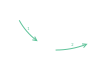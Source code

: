 <?xml version="1.0" encoding="UTF-8"?>
<dia:diagram xmlns:dia="http://www.lysator.liu.se/~alla/dia/">
  <dia:layer name="Hintergrund" visible="true" connectable="true" active="true">
    <dia:object type="Standard - Ellipse" version="0" id="O0">
      <dia:attribute name="obj_pos">
        <dia:point val="0.042,0.1"/>
      </dia:attribute>
      <dia:attribute name="obj_bb">
        <dia:rectangle val="-0.009,0.05;1.091,1.15"/>
      </dia:attribute>
      <dia:attribute name="elem_corner">
        <dia:point val="0.042,0.1"/>
      </dia:attribute>
      <dia:attribute name="elem_width">
        <dia:real val="1.0"/>
      </dia:attribute>
      <dia:attribute name="elem_height">
        <dia:real val="1"/>
      </dia:attribute>
      <dia:attribute name="border_color">
        <dia:color val="#ffffffff"/>
      </dia:attribute>
      <dia:attribute name="inner_color">
        <dia:color val="#00000000"/>
      </dia:attribute>
      <dia:attribute name="show_background">
        <dia:boolean val="false"/>
      </dia:attribute>
    </dia:object>
    <dia:object type="Standard - Ellipse" version="0" id="O1">
      <dia:attribute name="obj_pos">
        <dia:point val="0.342,0.4"/>
      </dia:attribute>
      <dia:attribute name="obj_bb">
        <dia:rectangle val="0.291,0.35;0.791,0.85"/>
      </dia:attribute>
      <dia:attribute name="elem_corner">
        <dia:point val="0.342,0.4"/>
      </dia:attribute>
      <dia:attribute name="elem_width">
        <dia:real val="0.4"/>
      </dia:attribute>
      <dia:attribute name="elem_height">
        <dia:real val="0.4"/>
      </dia:attribute>
      <dia:attribute name="border_color">
        <dia:color val="#ffffffff"/>
      </dia:attribute>
      <dia:attribute name="inner_color">
        <dia:color val="#00000000"/>
      </dia:attribute>
      <dia:attribute name="show_background">
        <dia:boolean val="false"/>
      </dia:attribute>
    </dia:object>
    <dia:object type="Standard - Line" version="0" id="O2">
      <dia:attribute name="obj_pos">
        <dia:point val="1,0.4"/>
      </dia:attribute>
      <dia:attribute name="obj_bb">
        <dia:rectangle val="0.491,0.35;1.05,0.45"/>
      </dia:attribute>
      <dia:attribute name="conn_endpoints">
        <dia:point val="1,0.4"/>
        <dia:point val="0.541,0.4"/>
      </dia:attribute>
      <dia:attribute name="numcp">
        <dia:int val="1"/>
      </dia:attribute>
      <dia:attribute name="line_color">
        <dia:color val="#ffffffff"/>
      </dia:attribute>
      <dia:attribute name="line_caps">
        <dia:enum val="1"/>
      </dia:attribute>
      <dia:connections>
        <dia:connection handle="1" to="O1" connection="1"/>
      </dia:connections>
    </dia:object>
    <dia:object type="Standard - Line" version="0" id="O3">
      <dia:attribute name="obj_pos">
        <dia:point val="0.139,0.303"/>
      </dia:attribute>
      <dia:attribute name="obj_bb">
        <dia:rectangle val="0.071,0.235;0.437,0.768"/>
      </dia:attribute>
      <dia:attribute name="conn_endpoints">
        <dia:point val="0.139,0.303"/>
        <dia:point val="0.368,0.7"/>
      </dia:attribute>
      <dia:attribute name="numcp">
        <dia:int val="1"/>
      </dia:attribute>
      <dia:attribute name="line_color">
        <dia:color val="#ffffffff"/>
      </dia:attribute>
      <dia:attribute name="line_caps">
        <dia:enum val="1"/>
      </dia:attribute>
    </dia:object>
    <dia:object type="Standard - Line" version="0" id="O4">
      <dia:attribute name="obj_pos">
        <dia:point val="0.485,1.097"/>
      </dia:attribute>
      <dia:attribute name="obj_bb">
        <dia:rectangle val="0.417,0.632;0.783,1.165"/>
      </dia:attribute>
      <dia:attribute name="conn_endpoints">
        <dia:point val="0.485,1.097"/>
        <dia:point val="0.715,0.7"/>
      </dia:attribute>
      <dia:attribute name="numcp">
        <dia:int val="1"/>
      </dia:attribute>
      <dia:attribute name="line_color">
        <dia:color val="#ffffffff"/>
      </dia:attribute>
      <dia:attribute name="line_caps">
        <dia:enum val="1"/>
      </dia:attribute>
    </dia:object>
    <dia:object type="Standard - Box" version="0" id="O5">
      <dia:attribute name="obj_pos">
        <dia:point val="1.8,2.1"/>
      </dia:attribute>
      <dia:attribute name="obj_bb">
        <dia:rectangle val="1.75,2.05;2.65,2.95"/>
      </dia:attribute>
      <dia:attribute name="elem_corner">
        <dia:point val="1.8,2.1"/>
      </dia:attribute>
      <dia:attribute name="elem_width">
        <dia:real val="0.8"/>
      </dia:attribute>
      <dia:attribute name="elem_height">
        <dia:real val="0.8"/>
      </dia:attribute>
      <dia:attribute name="border_color">
        <dia:color val="#ffffffff"/>
      </dia:attribute>
      <dia:attribute name="inner_color">
        <dia:color val="#00000000"/>
      </dia:attribute>
      <dia:attribute name="show_background">
        <dia:boolean val="false"/>
      </dia:attribute>
      <dia:attribute name="line_join">
        <dia:enum val="1"/>
      </dia:attribute>
      <dia:attribute name="corner_radius">
        <dia:real val="0.1"/>
      </dia:attribute>
    </dia:object>
    <dia:object type="Standard - Box" version="0" id="O6">
      <dia:attribute name="obj_pos">
        <dia:point val="2.05,2.35"/>
      </dia:attribute>
      <dia:attribute name="obj_bb">
        <dia:rectangle val="2,2.3;2.4,2.7"/>
      </dia:attribute>
      <dia:attribute name="elem_corner">
        <dia:point val="2.05,2.35"/>
      </dia:attribute>
      <dia:attribute name="elem_width">
        <dia:real val="0.3"/>
      </dia:attribute>
      <dia:attribute name="elem_height">
        <dia:real val="0.3"/>
      </dia:attribute>
      <dia:attribute name="border_color">
        <dia:color val="#ffffffff"/>
      </dia:attribute>
      <dia:attribute name="inner_color">
        <dia:color val="#00000000"/>
      </dia:attribute>
      <dia:attribute name="show_background">
        <dia:boolean val="false"/>
      </dia:attribute>
      <dia:attribute name="line_join">
        <dia:enum val="1"/>
      </dia:attribute>
    </dia:object>
    <dia:object type="Standard - Line" version="0" id="O7">
      <dia:attribute name="obj_pos">
        <dia:point val="2.05,1.95"/>
      </dia:attribute>
      <dia:attribute name="obj_bb">
        <dia:rectangle val="2,1.9;2.1,2.15"/>
      </dia:attribute>
      <dia:attribute name="conn_endpoints">
        <dia:point val="2.05,1.95"/>
        <dia:point val="2.05,2.1"/>
      </dia:attribute>
      <dia:attribute name="numcp">
        <dia:int val="1"/>
      </dia:attribute>
      <dia:attribute name="line_color">
        <dia:color val="#ffffffff"/>
      </dia:attribute>
      <dia:attribute name="line_caps">
        <dia:enum val="1"/>
      </dia:attribute>
    </dia:object>
    <dia:object type="Standard - Line" version="0" id="O8">
      <dia:attribute name="obj_pos">
        <dia:point val="2.35,1.95"/>
      </dia:attribute>
      <dia:attribute name="obj_bb">
        <dia:rectangle val="2.3,1.9;2.4,2.15"/>
      </dia:attribute>
      <dia:attribute name="conn_endpoints">
        <dia:point val="2.35,1.95"/>
        <dia:point val="2.35,2.1"/>
      </dia:attribute>
      <dia:attribute name="numcp">
        <dia:int val="1"/>
      </dia:attribute>
      <dia:attribute name="line_color">
        <dia:color val="#ffffffff"/>
      </dia:attribute>
      <dia:attribute name="line_caps">
        <dia:enum val="1"/>
      </dia:attribute>
    </dia:object>
    <dia:object type="Standard - Line" version="0" id="O9">
      <dia:attribute name="obj_pos">
        <dia:point val="2.05,2.9"/>
      </dia:attribute>
      <dia:attribute name="obj_bb">
        <dia:rectangle val="2,2.85;2.1,3.1"/>
      </dia:attribute>
      <dia:attribute name="conn_endpoints">
        <dia:point val="2.05,2.9"/>
        <dia:point val="2.05,3.05"/>
      </dia:attribute>
      <dia:attribute name="numcp">
        <dia:int val="1"/>
      </dia:attribute>
      <dia:attribute name="line_color">
        <dia:color val="#ffffffff"/>
      </dia:attribute>
      <dia:attribute name="line_caps">
        <dia:enum val="1"/>
      </dia:attribute>
    </dia:object>
    <dia:object type="Standard - Line" version="0" id="O10">
      <dia:attribute name="obj_pos">
        <dia:point val="2.35,2.9"/>
      </dia:attribute>
      <dia:attribute name="obj_bb">
        <dia:rectangle val="2.3,2.85;2.4,3.1"/>
      </dia:attribute>
      <dia:attribute name="conn_endpoints">
        <dia:point val="2.35,2.9"/>
        <dia:point val="2.35,3.05"/>
      </dia:attribute>
      <dia:attribute name="numcp">
        <dia:int val="1"/>
      </dia:attribute>
      <dia:attribute name="line_color">
        <dia:color val="#ffffffff"/>
      </dia:attribute>
      <dia:attribute name="line_caps">
        <dia:enum val="1"/>
      </dia:attribute>
    </dia:object>
    <dia:object type="Standard - Line" version="0" id="O11">
      <dia:attribute name="obj_pos">
        <dia:point val="2.6,2.35"/>
      </dia:attribute>
      <dia:attribute name="obj_bb">
        <dia:rectangle val="2.55,2.3;2.8,2.4"/>
      </dia:attribute>
      <dia:attribute name="conn_endpoints">
        <dia:point val="2.6,2.35"/>
        <dia:point val="2.75,2.35"/>
      </dia:attribute>
      <dia:attribute name="numcp">
        <dia:int val="1"/>
      </dia:attribute>
      <dia:attribute name="line_color">
        <dia:color val="#ffffffff"/>
      </dia:attribute>
      <dia:attribute name="line_caps">
        <dia:enum val="1"/>
      </dia:attribute>
    </dia:object>
    <dia:object type="Standard - Line" version="0" id="O12">
      <dia:attribute name="obj_pos">
        <dia:point val="2.6,2.6"/>
      </dia:attribute>
      <dia:attribute name="obj_bb">
        <dia:rectangle val="2.55,2.55;2.8,2.65"/>
      </dia:attribute>
      <dia:attribute name="conn_endpoints">
        <dia:point val="2.6,2.6"/>
        <dia:point val="2.75,2.6"/>
      </dia:attribute>
      <dia:attribute name="numcp">
        <dia:int val="1"/>
      </dia:attribute>
      <dia:attribute name="line_color">
        <dia:color val="#ffffffff"/>
      </dia:attribute>
      <dia:attribute name="line_caps">
        <dia:enum val="1"/>
      </dia:attribute>
    </dia:object>
    <dia:object type="Standard - Line" version="0" id="O13">
      <dia:attribute name="obj_pos">
        <dia:point val="1.65,2.35"/>
      </dia:attribute>
      <dia:attribute name="obj_bb">
        <dia:rectangle val="1.6,2.3;1.85,2.4"/>
      </dia:attribute>
      <dia:attribute name="conn_endpoints">
        <dia:point val="1.65,2.35"/>
        <dia:point val="1.8,2.35"/>
      </dia:attribute>
      <dia:attribute name="numcp">
        <dia:int val="1"/>
      </dia:attribute>
      <dia:attribute name="line_color">
        <dia:color val="#ffffffff"/>
      </dia:attribute>
      <dia:attribute name="line_caps">
        <dia:enum val="1"/>
      </dia:attribute>
    </dia:object>
    <dia:object type="Standard - Line" version="0" id="O14">
      <dia:attribute name="obj_pos">
        <dia:point val="1.65,2.6"/>
      </dia:attribute>
      <dia:attribute name="obj_bb">
        <dia:rectangle val="1.6,2.55;1.85,2.65"/>
      </dia:attribute>
      <dia:attribute name="conn_endpoints">
        <dia:point val="1.65,2.6"/>
        <dia:point val="1.8,2.6"/>
      </dia:attribute>
      <dia:attribute name="numcp">
        <dia:int val="1"/>
      </dia:attribute>
      <dia:attribute name="line_color">
        <dia:color val="#ffffffff"/>
      </dia:attribute>
      <dia:attribute name="line_caps">
        <dia:enum val="1"/>
      </dia:attribute>
    </dia:object>
    <dia:object type="Standard - Ellipse" version="0" id="O15">
      <dia:attribute name="obj_pos">
        <dia:point val="4.4,1.7"/>
      </dia:attribute>
      <dia:attribute name="obj_bb">
        <dia:rectangle val="4.35,1.65;5.45,2.75"/>
      </dia:attribute>
      <dia:attribute name="elem_corner">
        <dia:point val="4.4,1.7"/>
      </dia:attribute>
      <dia:attribute name="elem_width">
        <dia:real val="1"/>
      </dia:attribute>
      <dia:attribute name="elem_height">
        <dia:real val="1"/>
      </dia:attribute>
      <dia:attribute name="border_color">
        <dia:color val="#ffffffff"/>
      </dia:attribute>
      <dia:attribute name="show_background">
        <dia:boolean val="false"/>
      </dia:attribute>
    </dia:object>
    <dia:object type="Standard - Line" version="0" id="O16">
      <dia:attribute name="obj_pos">
        <dia:point val="4.4,2.2"/>
      </dia:attribute>
      <dia:attribute name="obj_bb">
        <dia:rectangle val="4.35,2.15;5.45,2.25"/>
      </dia:attribute>
      <dia:attribute name="conn_endpoints">
        <dia:point val="4.4,2.2"/>
        <dia:point val="5.4,2.2"/>
      </dia:attribute>
      <dia:attribute name="numcp">
        <dia:int val="1"/>
      </dia:attribute>
      <dia:attribute name="line_color">
        <dia:color val="#ffffffff"/>
      </dia:attribute>
      <dia:attribute name="line_caps">
        <dia:enum val="1"/>
      </dia:attribute>
      <dia:connections>
        <dia:connection handle="0" to="O15" connection="3"/>
        <dia:connection handle="1" to="O15" connection="4"/>
      </dia:connections>
    </dia:object>
    <dia:object type="Standard - Beziergon" version="0" id="O17">
      <dia:attribute name="obj_pos">
        <dia:point val="4.9,1.7"/>
      </dia:attribute>
      <dia:attribute name="obj_bb">
        <dia:rectangle val="4.65,1.648;5.15,2.774"/>
      </dia:attribute>
      <dia:attribute name="bez_points">
        <dia:point val="4.9,1.7"/>
        <dia:point val="5.025,1.837"/>
        <dia:point val="5.096,2.015"/>
        <dia:point val="5.1,2.2"/>
        <dia:point val="5.096,2.385"/>
        <dia:point val="5.025,2.563"/>
        <dia:point val="4.9,2.7"/>
        <dia:point val="4.775,2.563"/>
        <dia:point val="4.704,2.385"/>
        <dia:point val="4.7,2.2"/>
        <dia:point val="4.704,2.015"/>
        <dia:point val="4.775,1.837"/>
        <dia:point val="4.9,1.7"/>
        <dia:point val="4.9,1.7"/>
        <dia:point val="4.9,1.7"/>
      </dia:attribute>
      <dia:attribute name="corner_types">
        <dia:enum val="2"/>
        <dia:enum val="2"/>
        <dia:enum val="2"/>
        <dia:enum val="2"/>
        <dia:enum val="2"/>
        <dia:enum val="2"/>
      </dia:attribute>
      <dia:attribute name="line_color">
        <dia:color val="#ffffffff"/>
      </dia:attribute>
      <dia:attribute name="show_background">
        <dia:boolean val="false"/>
      </dia:attribute>
      <dia:attribute name="line_join">
        <dia:enum val="1"/>
      </dia:attribute>
    </dia:object>
    <dia:object type="Standard - Polygon" version="0" id="O18">
      <dia:attribute name="obj_pos">
        <dia:point val="3.6,0.1"/>
      </dia:attribute>
      <dia:attribute name="obj_bb">
        <dia:rectangle val="2.988,0.055;4.212,0.656"/>
      </dia:attribute>
      <dia:attribute name="poly_points">
        <dia:point val="3.6,0.1"/>
        <dia:point val="3.1,0.35"/>
        <dia:point val="3.6,0.6"/>
        <dia:point val="4.1,0.35"/>
        <dia:point val="3.6,0.1"/>
      </dia:attribute>
      <dia:attribute name="line_color">
        <dia:color val="#ffffffff"/>
      </dia:attribute>
      <dia:attribute name="inner_color">
        <dia:color val="#00000000"/>
      </dia:attribute>
      <dia:attribute name="show_background">
        <dia:boolean val="false"/>
      </dia:attribute>
    </dia:object>
    <dia:object type="Standard - PolyLine" version="0" id="O19">
      <dia:attribute name="obj_pos">
        <dia:point val="3.1,0.85"/>
      </dia:attribute>
      <dia:attribute name="obj_bb">
        <dia:rectangle val="3.033,0.783;4.167,1.156"/>
      </dia:attribute>
      <dia:attribute name="poly_points">
        <dia:point val="3.1,0.85"/>
        <dia:point val="3.6,1.1"/>
        <dia:point val="4.1,0.85"/>
      </dia:attribute>
      <dia:attribute name="line_color">
        <dia:color val="#ffffffff"/>
      </dia:attribute>
      <dia:attribute name="line_join">
        <dia:enum val="1"/>
      </dia:attribute>
      <dia:attribute name="line_caps">
        <dia:enum val="1"/>
      </dia:attribute>
    </dia:object>
    <dia:object type="Standard - PolyLine" version="0" id="O20">
      <dia:attribute name="obj_pos">
        <dia:point val="3.1,0.6"/>
      </dia:attribute>
      <dia:attribute name="obj_bb">
        <dia:rectangle val="3.033,0.533;4.167,0.906"/>
      </dia:attribute>
      <dia:attribute name="poly_points">
        <dia:point val="3.1,0.6"/>
        <dia:point val="3.6,0.85"/>
        <dia:point val="4.1,0.6"/>
      </dia:attribute>
      <dia:attribute name="line_color">
        <dia:color val="#ffffffff"/>
      </dia:attribute>
      <dia:attribute name="line_join">
        <dia:enum val="1"/>
      </dia:attribute>
      <dia:attribute name="line_caps">
        <dia:enum val="1"/>
      </dia:attribute>
    </dia:object>
    <dia:object type="Standard - Text" version="1" id="O21">
      <dia:attribute name="obj_pos">
        <dia:point val="0.3,1.4"/>
      </dia:attribute>
      <dia:attribute name="obj_bb">
        <dia:rectangle val="0.3,1.205;0.718,1.442"/>
      </dia:attribute>
      <dia:attribute name="text">
        <dia:composite type="text">
          <dia:attribute name="string">
            <dia:string>#Page#</dia:string>
          </dia:attribute>
          <dia:attribute name="font">
            <dia:font family="Lato" style="0" name="Courier"/>
          </dia:attribute>
          <dia:attribute name="height">
            <dia:real val="0.247"/>
          </dia:attribute>
          <dia:attribute name="pos">
            <dia:point val="0.3,1.4"/>
          </dia:attribute>
          <dia:attribute name="color">
            <dia:color val="#ffffffff"/>
          </dia:attribute>
          <dia:attribute name="alignment">
            <dia:enum val="0"/>
          </dia:attribute>
        </dia:composite>
      </dia:attribute>
      <dia:attribute name="valign">
        <dia:enum val="3"/>
      </dia:attribute>
    </dia:object>
    <dia:object type="Standard - Arc" version="0" id="O22">
      <dia:attribute name="obj_pos">
        <dia:point val="0.903,1.014"/>
      </dia:attribute>
      <dia:attribute name="obj_bb">
        <dia:rectangle val="0.882,0.993;1.828,2.071"/>
      </dia:attribute>
      <dia:attribute name="conn_endpoints">
        <dia:point val="0.903,1.014"/>
        <dia:point val="1.807,2.05"/>
      </dia:attribute>
      <dia:attribute name="arc_color">
        <dia:color val="#5ec299ff"/>
      </dia:attribute>
      <dia:attribute name="curve_distance">
        <dia:real val="0.077"/>
      </dia:attribute>
      <dia:attribute name="line_width">
        <dia:real val="0.03"/>
      </dia:attribute>
      <dia:attribute name="end_arrow">
        <dia:enum val="1"/>
      </dia:attribute>
      <dia:attribute name="end_arrow_length">
        <dia:real val="0.2"/>
      </dia:attribute>
      <dia:attribute name="end_arrow_width">
        <dia:real val="0.2"/>
      </dia:attribute>
    </dia:object>
    <dia:object type="Standard - Text" version="1" id="O23">
      <dia:attribute name="obj_pos">
        <dia:point val="1.6,3.3"/>
      </dia:attribute>
      <dia:attribute name="obj_bb">
        <dia:rectangle val="1.6,3.105;2.935,3.342"/>
      </dia:attribute>
      <dia:attribute name="text">
        <dia:composite type="text">
          <dia:attribute name="string">
            <dia:string>#Service Worker#</dia:string>
          </dia:attribute>
          <dia:attribute name="font">
            <dia:font family="Lato" style="0" name="Courier"/>
          </dia:attribute>
          <dia:attribute name="height">
            <dia:real val="0.247"/>
          </dia:attribute>
          <dia:attribute name="pos">
            <dia:point val="1.6,3.3"/>
          </dia:attribute>
          <dia:attribute name="color">
            <dia:color val="#ffffffff"/>
          </dia:attribute>
          <dia:attribute name="alignment">
            <dia:enum val="0"/>
          </dia:attribute>
        </dia:composite>
      </dia:attribute>
      <dia:attribute name="valign">
        <dia:enum val="3"/>
      </dia:attribute>
    </dia:object>
    <dia:object type="Standard - Text" version="1" id="O24">
      <dia:attribute name="obj_pos">
        <dia:point val="3.6,1.4"/>
      </dia:attribute>
      <dia:attribute name="obj_bb">
        <dia:rectangle val="3.6,1.205;4.14,1.442"/>
      </dia:attribute>
      <dia:attribute name="text">
        <dia:composite type="text">
          <dia:attribute name="string">
            <dia:string>#Cache#</dia:string>
          </dia:attribute>
          <dia:attribute name="font">
            <dia:font family="Lato" style="0" name="Courier"/>
          </dia:attribute>
          <dia:attribute name="height">
            <dia:real val="0.247"/>
          </dia:attribute>
          <dia:attribute name="pos">
            <dia:point val="3.6,1.4"/>
          </dia:attribute>
          <dia:attribute name="color">
            <dia:color val="#ffffffff"/>
          </dia:attribute>
          <dia:attribute name="alignment">
            <dia:enum val="0"/>
          </dia:attribute>
        </dia:composite>
      </dia:attribute>
      <dia:attribute name="valign">
        <dia:enum val="3"/>
      </dia:attribute>
    </dia:object>
    <dia:object type="Standard - Text" version="1" id="O25">
      <dia:attribute name="obj_pos">
        <dia:point val="4.544,2.987"/>
      </dia:attribute>
      <dia:attribute name="obj_bb">
        <dia:rectangle val="4.544,2.792;5.304,3.03"/>
      </dia:attribute>
      <dia:attribute name="text">
        <dia:composite type="text">
          <dia:attribute name="string">
            <dia:string>#Network#</dia:string>
          </dia:attribute>
          <dia:attribute name="font">
            <dia:font family="Lato" style="0" name="Courier"/>
          </dia:attribute>
          <dia:attribute name="height">
            <dia:real val="0.247"/>
          </dia:attribute>
          <dia:attribute name="pos">
            <dia:point val="4.544,2.987"/>
          </dia:attribute>
          <dia:attribute name="color">
            <dia:color val="#ffffffff"/>
          </dia:attribute>
          <dia:attribute name="alignment">
            <dia:enum val="0"/>
          </dia:attribute>
        </dia:composite>
      </dia:attribute>
      <dia:attribute name="valign">
        <dia:enum val="3"/>
      </dia:attribute>
    </dia:object>
    <dia:object type="Standard - Arc" version="0" id="O26">
      <dia:attribute name="obj_pos">
        <dia:point val="2.722,2.502"/>
      </dia:attribute>
      <dia:attribute name="obj_bb">
        <dia:rectangle val="2.705,2.174;4.318,2.519"/>
      </dia:attribute>
      <dia:attribute name="conn_endpoints">
        <dia:point val="2.722,2.502"/>
        <dia:point val="4.3,2.2"/>
      </dia:attribute>
      <dia:attribute name="arc_color">
        <dia:color val="#5ec299ff"/>
      </dia:attribute>
      <dia:attribute name="curve_distance">
        <dia:real val="0.077"/>
      </dia:attribute>
      <dia:attribute name="line_width">
        <dia:real val="0.03"/>
      </dia:attribute>
      <dia:attribute name="end_arrow">
        <dia:enum val="1"/>
      </dia:attribute>
      <dia:attribute name="end_arrow_length">
        <dia:real val="0.2"/>
      </dia:attribute>
      <dia:attribute name="end_arrow_width">
        <dia:real val="0.2"/>
      </dia:attribute>
    </dia:object>
    <dia:object type="Standard - Text" version="1" id="O27">
      <dia:attribute name="obj_pos">
        <dia:point val="1.3,1.5"/>
      </dia:attribute>
      <dia:attribute name="obj_bb">
        <dia:rectangle val="1.3,1.305;1.415,1.542"/>
      </dia:attribute>
      <dia:attribute name="text">
        <dia:composite type="text">
          <dia:attribute name="string">
            <dia:string>#1#</dia:string>
          </dia:attribute>
          <dia:attribute name="font">
            <dia:font family="Lato" style="0" name="Courier"/>
          </dia:attribute>
          <dia:attribute name="height">
            <dia:real val="0.247"/>
          </dia:attribute>
          <dia:attribute name="pos">
            <dia:point val="1.3,1.5"/>
          </dia:attribute>
          <dia:attribute name="color">
            <dia:color val="#5ec299ff"/>
          </dia:attribute>
          <dia:attribute name="alignment">
            <dia:enum val="0"/>
          </dia:attribute>
        </dia:composite>
      </dia:attribute>
      <dia:attribute name="valign">
        <dia:enum val="3"/>
      </dia:attribute>
    </dia:object>
    <dia:object type="Standard - Text" version="1" id="O28">
      <dia:attribute name="obj_pos">
        <dia:point val="3.5,2.3"/>
      </dia:attribute>
      <dia:attribute name="obj_bb">
        <dia:rectangle val="3.5,2.099;3.621,2.354"/>
      </dia:attribute>
      <dia:attribute name="text">
        <dia:composite type="text">
          <dia:attribute name="string">
            <dia:string>#2#</dia:string>
          </dia:attribute>
          <dia:attribute name="font">
            <dia:font family="Lato" style="0" name="Courier"/>
          </dia:attribute>
          <dia:attribute name="height">
            <dia:real val="0.247"/>
          </dia:attribute>
          <dia:attribute name="pos">
            <dia:point val="3.5,2.3"/>
          </dia:attribute>
          <dia:attribute name="color">
            <dia:color val="#5ec299ff"/>
          </dia:attribute>
          <dia:attribute name="alignment">
            <dia:enum val="0"/>
          </dia:attribute>
        </dia:composite>
      </dia:attribute>
      <dia:attribute name="valign">
        <dia:enum val="3"/>
      </dia:attribute>
    </dia:object>
  </dia:layer>
</dia:diagram>
